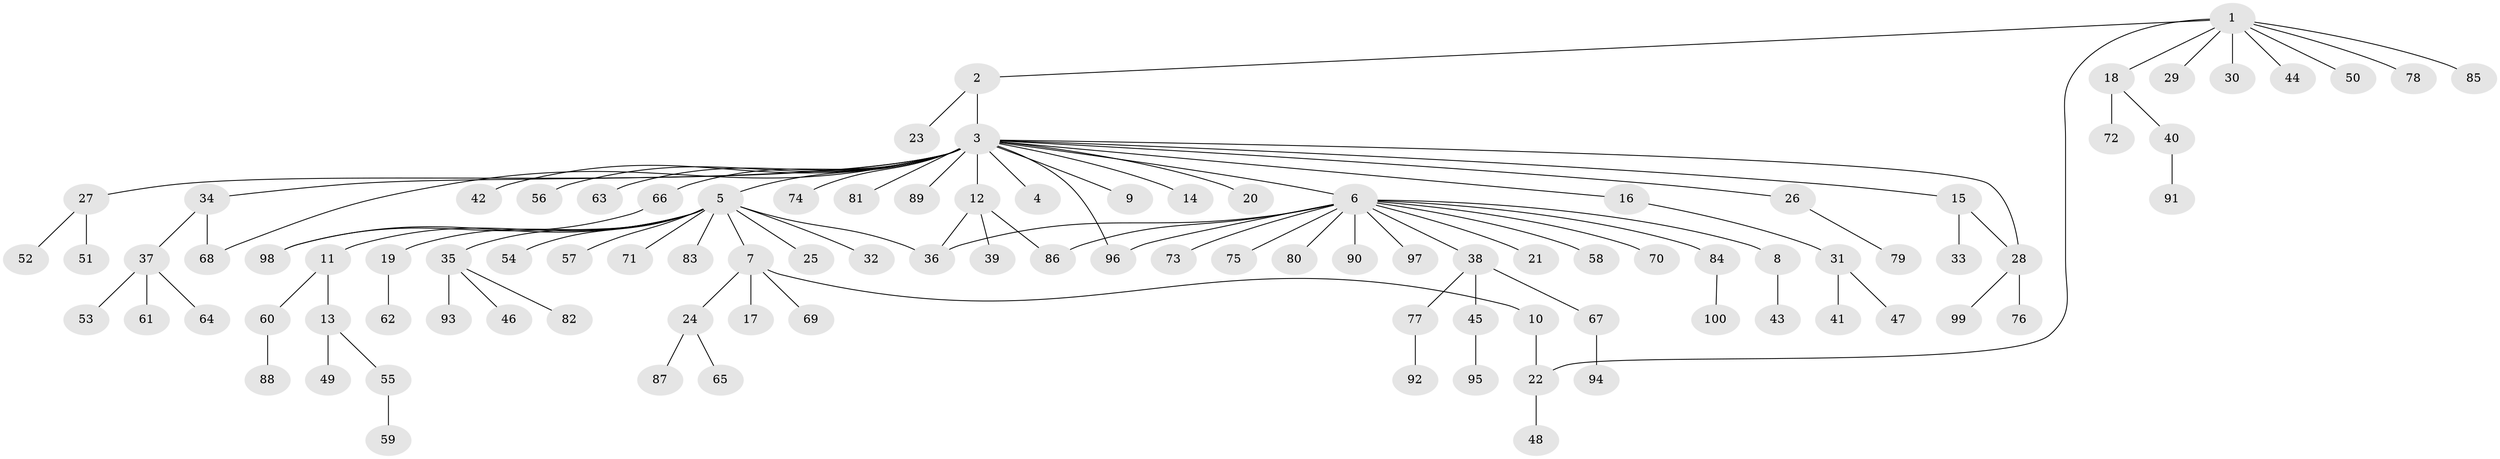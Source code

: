 // Generated by graph-tools (version 1.1) at 2025/01/03/09/25 03:01:40]
// undirected, 100 vertices, 107 edges
graph export_dot {
graph [start="1"]
  node [color=gray90,style=filled];
  1;
  2;
  3;
  4;
  5;
  6;
  7;
  8;
  9;
  10;
  11;
  12;
  13;
  14;
  15;
  16;
  17;
  18;
  19;
  20;
  21;
  22;
  23;
  24;
  25;
  26;
  27;
  28;
  29;
  30;
  31;
  32;
  33;
  34;
  35;
  36;
  37;
  38;
  39;
  40;
  41;
  42;
  43;
  44;
  45;
  46;
  47;
  48;
  49;
  50;
  51;
  52;
  53;
  54;
  55;
  56;
  57;
  58;
  59;
  60;
  61;
  62;
  63;
  64;
  65;
  66;
  67;
  68;
  69;
  70;
  71;
  72;
  73;
  74;
  75;
  76;
  77;
  78;
  79;
  80;
  81;
  82;
  83;
  84;
  85;
  86;
  87;
  88;
  89;
  90;
  91;
  92;
  93;
  94;
  95;
  96;
  97;
  98;
  99;
  100;
  1 -- 2;
  1 -- 18;
  1 -- 22;
  1 -- 29;
  1 -- 30;
  1 -- 44;
  1 -- 50;
  1 -- 78;
  1 -- 85;
  2 -- 3;
  2 -- 23;
  3 -- 4;
  3 -- 5;
  3 -- 6;
  3 -- 9;
  3 -- 12;
  3 -- 14;
  3 -- 15;
  3 -- 16;
  3 -- 20;
  3 -- 26;
  3 -- 27;
  3 -- 28;
  3 -- 34;
  3 -- 42;
  3 -- 56;
  3 -- 63;
  3 -- 66;
  3 -- 68;
  3 -- 74;
  3 -- 81;
  3 -- 89;
  3 -- 96;
  5 -- 7;
  5 -- 11;
  5 -- 19;
  5 -- 25;
  5 -- 32;
  5 -- 35;
  5 -- 36;
  5 -- 54;
  5 -- 57;
  5 -- 71;
  5 -- 83;
  5 -- 98;
  6 -- 8;
  6 -- 21;
  6 -- 36;
  6 -- 38;
  6 -- 58;
  6 -- 70;
  6 -- 73;
  6 -- 75;
  6 -- 80;
  6 -- 84;
  6 -- 86;
  6 -- 90;
  6 -- 96;
  6 -- 97;
  7 -- 10;
  7 -- 17;
  7 -- 24;
  7 -- 69;
  8 -- 43;
  10 -- 22;
  11 -- 13;
  11 -- 60;
  12 -- 36;
  12 -- 39;
  12 -- 86;
  13 -- 49;
  13 -- 55;
  15 -- 28;
  15 -- 33;
  16 -- 31;
  18 -- 40;
  18 -- 72;
  19 -- 62;
  22 -- 48;
  24 -- 65;
  24 -- 87;
  26 -- 79;
  27 -- 51;
  27 -- 52;
  28 -- 76;
  28 -- 99;
  31 -- 41;
  31 -- 47;
  34 -- 37;
  34 -- 68;
  35 -- 46;
  35 -- 82;
  35 -- 93;
  37 -- 53;
  37 -- 61;
  37 -- 64;
  38 -- 45;
  38 -- 67;
  38 -- 77;
  40 -- 91;
  45 -- 95;
  55 -- 59;
  60 -- 88;
  66 -- 98;
  67 -- 94;
  77 -- 92;
  84 -- 100;
}
